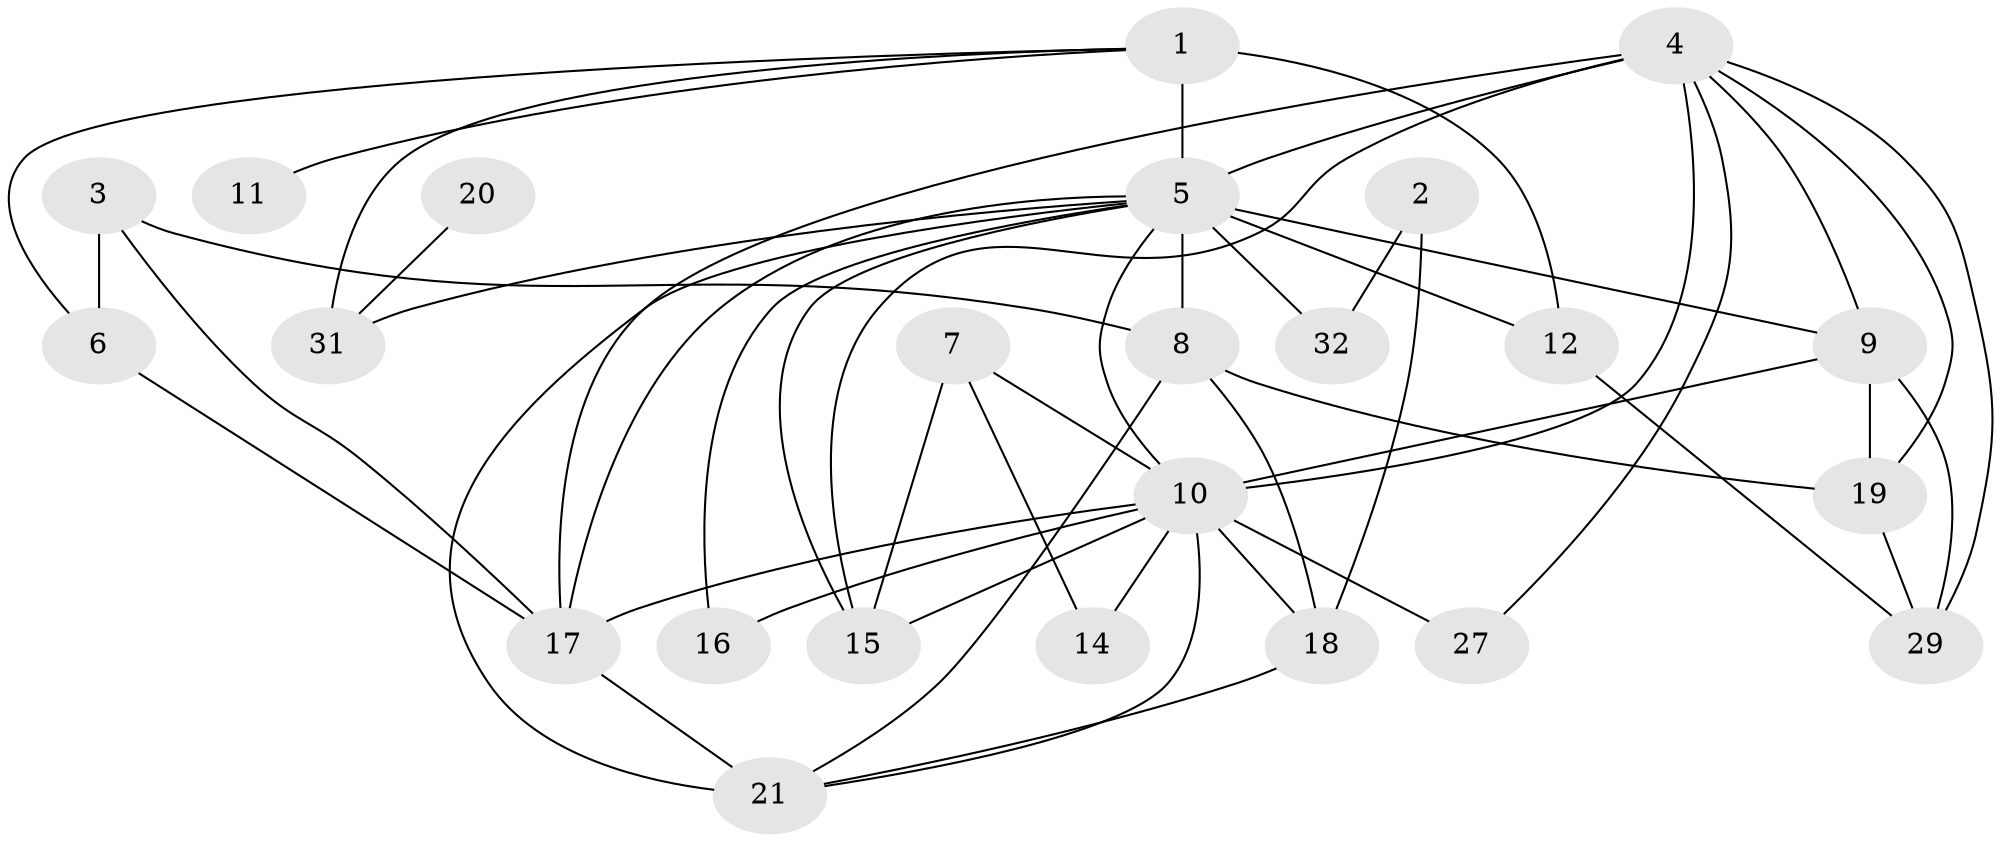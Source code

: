 // original degree distribution, {6: 0.08333333333333333, 2: 0.3055555555555556, 4: 0.1111111111111111, 1: 0.14814814814814814, 3: 0.19444444444444445, 7: 0.037037037037037035, 0: 0.07407407407407407, 5: 0.046296296296296294}
// Generated by graph-tools (version 1.1) at 2025/48/03/04/25 22:48:29]
// undirected, 24 vertices, 50 edges
graph export_dot {
  node [color=gray90,style=filled];
  1;
  2;
  3;
  4;
  5;
  6;
  7;
  8;
  9;
  10;
  11;
  12;
  14;
  15;
  16;
  17;
  18;
  19;
  20;
  21;
  27;
  29;
  31;
  32;
  1 -- 5 [weight=4.0];
  1 -- 6 [weight=1.0];
  1 -- 11 [weight=1.0];
  1 -- 12 [weight=1.0];
  1 -- 31 [weight=1.0];
  2 -- 18 [weight=1.0];
  2 -- 32 [weight=1.0];
  3 -- 6 [weight=4.0];
  3 -- 8 [weight=2.0];
  3 -- 17 [weight=1.0];
  4 -- 5 [weight=2.0];
  4 -- 9 [weight=1.0];
  4 -- 10 [weight=1.0];
  4 -- 15 [weight=1.0];
  4 -- 17 [weight=1.0];
  4 -- 19 [weight=1.0];
  4 -- 27 [weight=1.0];
  4 -- 29 [weight=1.0];
  5 -- 8 [weight=4.0];
  5 -- 9 [weight=4.0];
  5 -- 10 [weight=3.0];
  5 -- 12 [weight=3.0];
  5 -- 15 [weight=1.0];
  5 -- 16 [weight=1.0];
  5 -- 17 [weight=1.0];
  5 -- 21 [weight=1.0];
  5 -- 31 [weight=1.0];
  5 -- 32 [weight=1.0];
  6 -- 17 [weight=1.0];
  7 -- 10 [weight=1.0];
  7 -- 14 [weight=1.0];
  7 -- 15 [weight=2.0];
  8 -- 18 [weight=2.0];
  8 -- 19 [weight=3.0];
  8 -- 21 [weight=1.0];
  9 -- 10 [weight=2.0];
  9 -- 19 [weight=1.0];
  9 -- 29 [weight=1.0];
  10 -- 14 [weight=1.0];
  10 -- 15 [weight=1.0];
  10 -- 16 [weight=1.0];
  10 -- 17 [weight=2.0];
  10 -- 18 [weight=1.0];
  10 -- 21 [weight=1.0];
  10 -- 27 [weight=2.0];
  12 -- 29 [weight=1.0];
  17 -- 21 [weight=2.0];
  18 -- 21 [weight=1.0];
  19 -- 29 [weight=1.0];
  20 -- 31 [weight=1.0];
}
